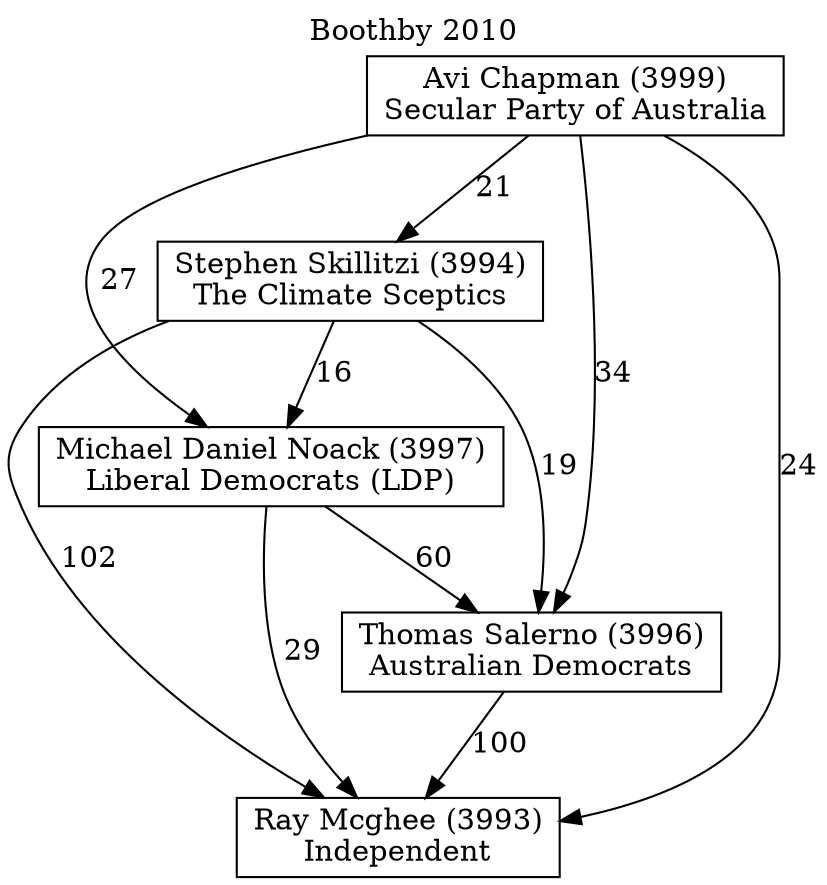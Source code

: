 // House preference flow
digraph "Ray Mcghee (3993)_Boothby_2010" {
	graph [label="Boothby 2010" labelloc=t mclimit=10]
	node [shape=box]
	"Ray Mcghee (3993)" [label="Ray Mcghee (3993)
Independent"]
	"Thomas Salerno (3996)" [label="Thomas Salerno (3996)
Australian Democrats"]
	"Michael Daniel Noack (3997)" [label="Michael Daniel Noack (3997)
Liberal Democrats (LDP)"]
	"Stephen Skillitzi (3994)" [label="Stephen Skillitzi (3994)
The Climate Sceptics"]
	"Avi Chapman (3999)" [label="Avi Chapman (3999)
Secular Party of Australia"]
	"Thomas Salerno (3996)" -> "Ray Mcghee (3993)" [label=100]
	"Michael Daniel Noack (3997)" -> "Thomas Salerno (3996)" [label=60]
	"Stephen Skillitzi (3994)" -> "Michael Daniel Noack (3997)" [label=16]
	"Avi Chapman (3999)" -> "Stephen Skillitzi (3994)" [label=21]
	"Michael Daniel Noack (3997)" -> "Ray Mcghee (3993)" [label=29]
	"Stephen Skillitzi (3994)" -> "Ray Mcghee (3993)" [label=102]
	"Avi Chapman (3999)" -> "Ray Mcghee (3993)" [label=24]
	"Avi Chapman (3999)" -> "Michael Daniel Noack (3997)" [label=27]
	"Stephen Skillitzi (3994)" -> "Thomas Salerno (3996)" [label=19]
	"Avi Chapman (3999)" -> "Thomas Salerno (3996)" [label=34]
}
